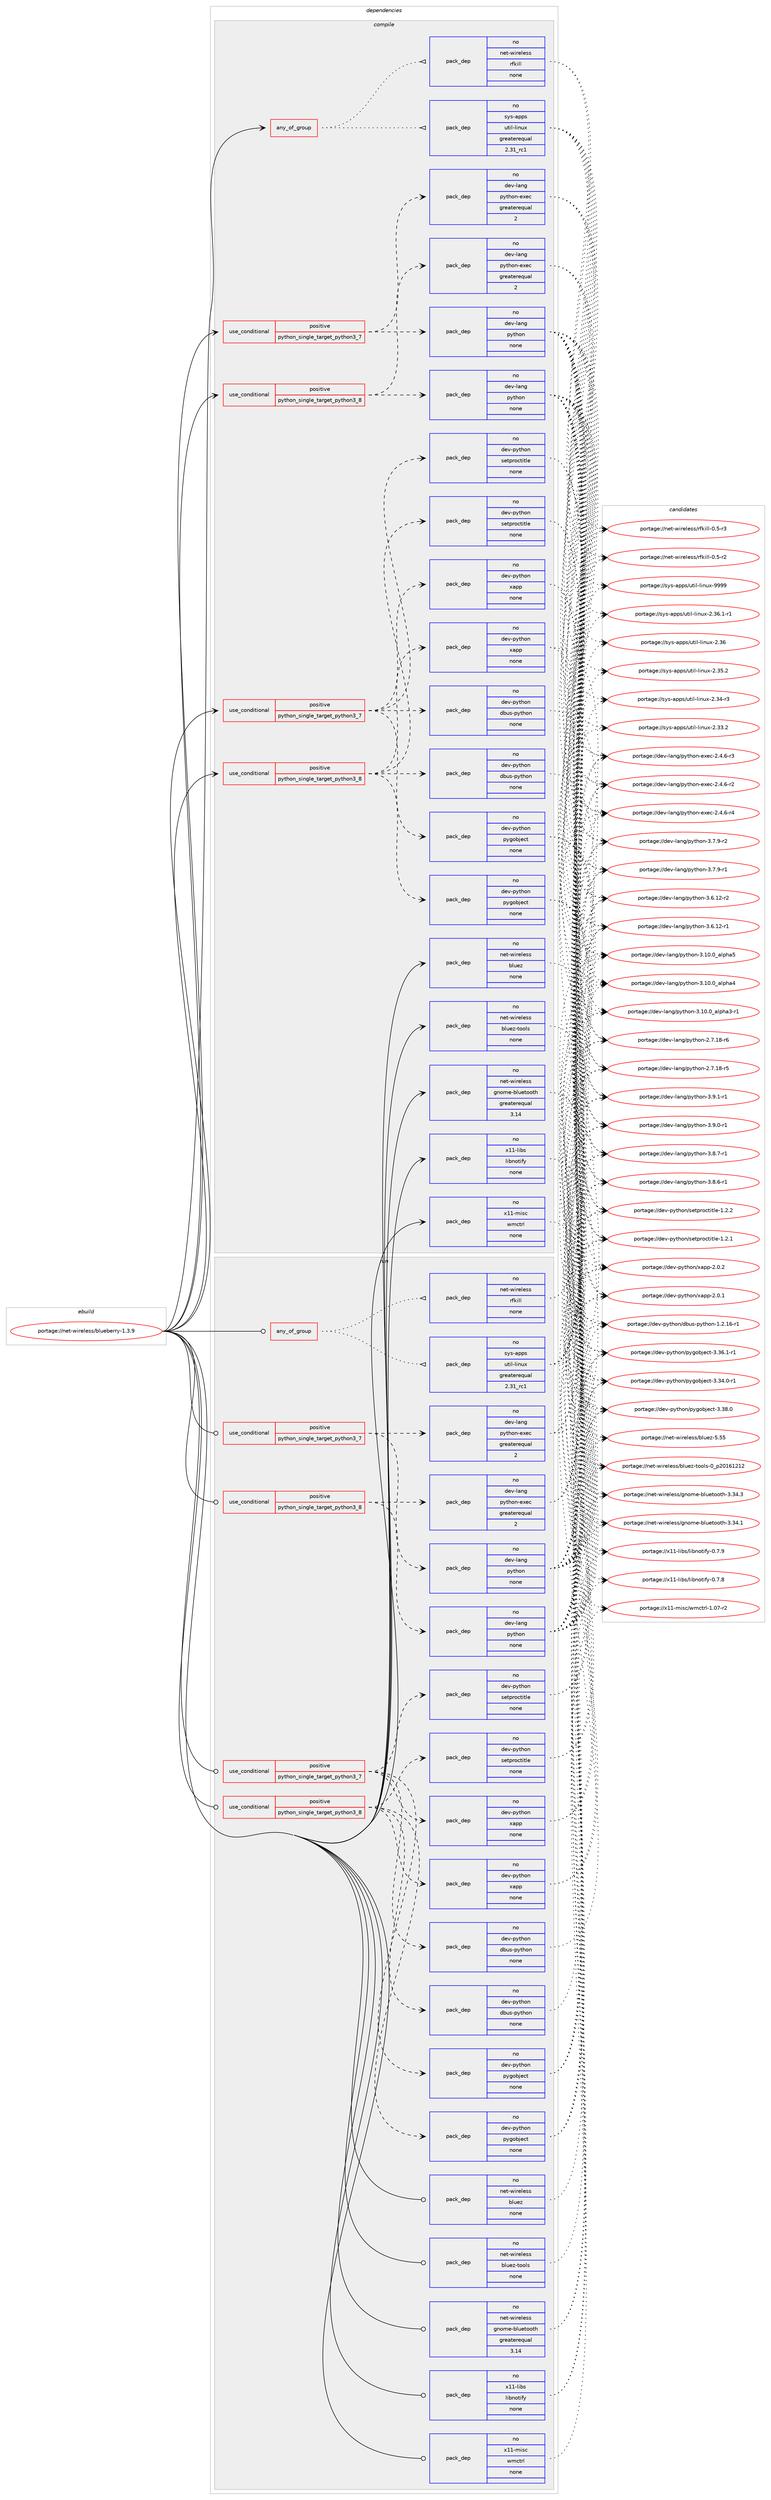 digraph prolog {

# *************
# Graph options
# *************

newrank=true;
concentrate=true;
compound=true;
graph [rankdir=LR,fontname=Helvetica,fontsize=10,ranksep=1.5];#, ranksep=2.5, nodesep=0.2];
edge  [arrowhead=vee];
node  [fontname=Helvetica,fontsize=10];

# **********
# The ebuild
# **********

subgraph cluster_leftcol {
color=gray;
rank=same;
label=<<i>ebuild</i>>;
id [label="portage://net-wireless/blueberry-1.3.9", color=red, width=4, href="../net-wireless/blueberry-1.3.9.svg"];
}

# ****************
# The dependencies
# ****************

subgraph cluster_midcol {
color=gray;
label=<<i>dependencies</i>>;
subgraph cluster_compile {
fillcolor="#eeeeee";
style=filled;
label=<<i>compile</i>>;
subgraph any107 {
dependency16026 [label=<<TABLE BORDER="0" CELLBORDER="1" CELLSPACING="0" CELLPADDING="4"><TR><TD CELLPADDING="10">any_of_group</TD></TR></TABLE>>, shape=none, color=red];subgraph pack10913 {
dependency16027 [label=<<TABLE BORDER="0" CELLBORDER="1" CELLSPACING="0" CELLPADDING="4" WIDTH="220"><TR><TD ROWSPAN="6" CELLPADDING="30">pack_dep</TD></TR><TR><TD WIDTH="110">no</TD></TR><TR><TD>sys-apps</TD></TR><TR><TD>util-linux</TD></TR><TR><TD>greaterequal</TD></TR><TR><TD>2.31_rc1</TD></TR></TABLE>>, shape=none, color=blue];
}
dependency16026:e -> dependency16027:w [weight=20,style="dotted",arrowhead="oinv"];
subgraph pack10914 {
dependency16028 [label=<<TABLE BORDER="0" CELLBORDER="1" CELLSPACING="0" CELLPADDING="4" WIDTH="220"><TR><TD ROWSPAN="6" CELLPADDING="30">pack_dep</TD></TR><TR><TD WIDTH="110">no</TD></TR><TR><TD>net-wireless</TD></TR><TR><TD>rfkill</TD></TR><TR><TD>none</TD></TR><TR><TD></TD></TR></TABLE>>, shape=none, color=blue];
}
dependency16026:e -> dependency16028:w [weight=20,style="dotted",arrowhead="oinv"];
}
id:e -> dependency16026:w [weight=20,style="solid",arrowhead="vee"];
subgraph cond4995 {
dependency16029 [label=<<TABLE BORDER="0" CELLBORDER="1" CELLSPACING="0" CELLPADDING="4"><TR><TD ROWSPAN="3" CELLPADDING="10">use_conditional</TD></TR><TR><TD>positive</TD></TR><TR><TD>python_single_target_python3_7</TD></TR></TABLE>>, shape=none, color=red];
subgraph pack10915 {
dependency16030 [label=<<TABLE BORDER="0" CELLBORDER="1" CELLSPACING="0" CELLPADDING="4" WIDTH="220"><TR><TD ROWSPAN="6" CELLPADDING="30">pack_dep</TD></TR><TR><TD WIDTH="110">no</TD></TR><TR><TD>dev-lang</TD></TR><TR><TD>python</TD></TR><TR><TD>none</TD></TR><TR><TD></TD></TR></TABLE>>, shape=none, color=blue];
}
dependency16029:e -> dependency16030:w [weight=20,style="dashed",arrowhead="vee"];
subgraph pack10916 {
dependency16031 [label=<<TABLE BORDER="0" CELLBORDER="1" CELLSPACING="0" CELLPADDING="4" WIDTH="220"><TR><TD ROWSPAN="6" CELLPADDING="30">pack_dep</TD></TR><TR><TD WIDTH="110">no</TD></TR><TR><TD>dev-lang</TD></TR><TR><TD>python-exec</TD></TR><TR><TD>greaterequal</TD></TR><TR><TD>2</TD></TR></TABLE>>, shape=none, color=blue];
}
dependency16029:e -> dependency16031:w [weight=20,style="dashed",arrowhead="vee"];
}
id:e -> dependency16029:w [weight=20,style="solid",arrowhead="vee"];
subgraph cond4996 {
dependency16032 [label=<<TABLE BORDER="0" CELLBORDER="1" CELLSPACING="0" CELLPADDING="4"><TR><TD ROWSPAN="3" CELLPADDING="10">use_conditional</TD></TR><TR><TD>positive</TD></TR><TR><TD>python_single_target_python3_7</TD></TR></TABLE>>, shape=none, color=red];
subgraph pack10917 {
dependency16033 [label=<<TABLE BORDER="0" CELLBORDER="1" CELLSPACING="0" CELLPADDING="4" WIDTH="220"><TR><TD ROWSPAN="6" CELLPADDING="30">pack_dep</TD></TR><TR><TD WIDTH="110">no</TD></TR><TR><TD>dev-python</TD></TR><TR><TD>dbus-python</TD></TR><TR><TD>none</TD></TR><TR><TD></TD></TR></TABLE>>, shape=none, color=blue];
}
dependency16032:e -> dependency16033:w [weight=20,style="dashed",arrowhead="vee"];
subgraph pack10918 {
dependency16034 [label=<<TABLE BORDER="0" CELLBORDER="1" CELLSPACING="0" CELLPADDING="4" WIDTH="220"><TR><TD ROWSPAN="6" CELLPADDING="30">pack_dep</TD></TR><TR><TD WIDTH="110">no</TD></TR><TR><TD>dev-python</TD></TR><TR><TD>pygobject</TD></TR><TR><TD>none</TD></TR><TR><TD></TD></TR></TABLE>>, shape=none, color=blue];
}
dependency16032:e -> dependency16034:w [weight=20,style="dashed",arrowhead="vee"];
subgraph pack10919 {
dependency16035 [label=<<TABLE BORDER="0" CELLBORDER="1" CELLSPACING="0" CELLPADDING="4" WIDTH="220"><TR><TD ROWSPAN="6" CELLPADDING="30">pack_dep</TD></TR><TR><TD WIDTH="110">no</TD></TR><TR><TD>dev-python</TD></TR><TR><TD>setproctitle</TD></TR><TR><TD>none</TD></TR><TR><TD></TD></TR></TABLE>>, shape=none, color=blue];
}
dependency16032:e -> dependency16035:w [weight=20,style="dashed",arrowhead="vee"];
subgraph pack10920 {
dependency16036 [label=<<TABLE BORDER="0" CELLBORDER="1" CELLSPACING="0" CELLPADDING="4" WIDTH="220"><TR><TD ROWSPAN="6" CELLPADDING="30">pack_dep</TD></TR><TR><TD WIDTH="110">no</TD></TR><TR><TD>dev-python</TD></TR><TR><TD>xapp</TD></TR><TR><TD>none</TD></TR><TR><TD></TD></TR></TABLE>>, shape=none, color=blue];
}
dependency16032:e -> dependency16036:w [weight=20,style="dashed",arrowhead="vee"];
}
id:e -> dependency16032:w [weight=20,style="solid",arrowhead="vee"];
subgraph cond4997 {
dependency16037 [label=<<TABLE BORDER="0" CELLBORDER="1" CELLSPACING="0" CELLPADDING="4"><TR><TD ROWSPAN="3" CELLPADDING="10">use_conditional</TD></TR><TR><TD>positive</TD></TR><TR><TD>python_single_target_python3_8</TD></TR></TABLE>>, shape=none, color=red];
subgraph pack10921 {
dependency16038 [label=<<TABLE BORDER="0" CELLBORDER="1" CELLSPACING="0" CELLPADDING="4" WIDTH="220"><TR><TD ROWSPAN="6" CELLPADDING="30">pack_dep</TD></TR><TR><TD WIDTH="110">no</TD></TR><TR><TD>dev-lang</TD></TR><TR><TD>python</TD></TR><TR><TD>none</TD></TR><TR><TD></TD></TR></TABLE>>, shape=none, color=blue];
}
dependency16037:e -> dependency16038:w [weight=20,style="dashed",arrowhead="vee"];
subgraph pack10922 {
dependency16039 [label=<<TABLE BORDER="0" CELLBORDER="1" CELLSPACING="0" CELLPADDING="4" WIDTH="220"><TR><TD ROWSPAN="6" CELLPADDING="30">pack_dep</TD></TR><TR><TD WIDTH="110">no</TD></TR><TR><TD>dev-lang</TD></TR><TR><TD>python-exec</TD></TR><TR><TD>greaterequal</TD></TR><TR><TD>2</TD></TR></TABLE>>, shape=none, color=blue];
}
dependency16037:e -> dependency16039:w [weight=20,style="dashed",arrowhead="vee"];
}
id:e -> dependency16037:w [weight=20,style="solid",arrowhead="vee"];
subgraph cond4998 {
dependency16040 [label=<<TABLE BORDER="0" CELLBORDER="1" CELLSPACING="0" CELLPADDING="4"><TR><TD ROWSPAN="3" CELLPADDING="10">use_conditional</TD></TR><TR><TD>positive</TD></TR><TR><TD>python_single_target_python3_8</TD></TR></TABLE>>, shape=none, color=red];
subgraph pack10923 {
dependency16041 [label=<<TABLE BORDER="0" CELLBORDER="1" CELLSPACING="0" CELLPADDING="4" WIDTH="220"><TR><TD ROWSPAN="6" CELLPADDING="30">pack_dep</TD></TR><TR><TD WIDTH="110">no</TD></TR><TR><TD>dev-python</TD></TR><TR><TD>dbus-python</TD></TR><TR><TD>none</TD></TR><TR><TD></TD></TR></TABLE>>, shape=none, color=blue];
}
dependency16040:e -> dependency16041:w [weight=20,style="dashed",arrowhead="vee"];
subgraph pack10924 {
dependency16042 [label=<<TABLE BORDER="0" CELLBORDER="1" CELLSPACING="0" CELLPADDING="4" WIDTH="220"><TR><TD ROWSPAN="6" CELLPADDING="30">pack_dep</TD></TR><TR><TD WIDTH="110">no</TD></TR><TR><TD>dev-python</TD></TR><TR><TD>pygobject</TD></TR><TR><TD>none</TD></TR><TR><TD></TD></TR></TABLE>>, shape=none, color=blue];
}
dependency16040:e -> dependency16042:w [weight=20,style="dashed",arrowhead="vee"];
subgraph pack10925 {
dependency16043 [label=<<TABLE BORDER="0" CELLBORDER="1" CELLSPACING="0" CELLPADDING="4" WIDTH="220"><TR><TD ROWSPAN="6" CELLPADDING="30">pack_dep</TD></TR><TR><TD WIDTH="110">no</TD></TR><TR><TD>dev-python</TD></TR><TR><TD>setproctitle</TD></TR><TR><TD>none</TD></TR><TR><TD></TD></TR></TABLE>>, shape=none, color=blue];
}
dependency16040:e -> dependency16043:w [weight=20,style="dashed",arrowhead="vee"];
subgraph pack10926 {
dependency16044 [label=<<TABLE BORDER="0" CELLBORDER="1" CELLSPACING="0" CELLPADDING="4" WIDTH="220"><TR><TD ROWSPAN="6" CELLPADDING="30">pack_dep</TD></TR><TR><TD WIDTH="110">no</TD></TR><TR><TD>dev-python</TD></TR><TR><TD>xapp</TD></TR><TR><TD>none</TD></TR><TR><TD></TD></TR></TABLE>>, shape=none, color=blue];
}
dependency16040:e -> dependency16044:w [weight=20,style="dashed",arrowhead="vee"];
}
id:e -> dependency16040:w [weight=20,style="solid",arrowhead="vee"];
subgraph pack10927 {
dependency16045 [label=<<TABLE BORDER="0" CELLBORDER="1" CELLSPACING="0" CELLPADDING="4" WIDTH="220"><TR><TD ROWSPAN="6" CELLPADDING="30">pack_dep</TD></TR><TR><TD WIDTH="110">no</TD></TR><TR><TD>net-wireless</TD></TR><TR><TD>bluez</TD></TR><TR><TD>none</TD></TR><TR><TD></TD></TR></TABLE>>, shape=none, color=blue];
}
id:e -> dependency16045:w [weight=20,style="solid",arrowhead="vee"];
subgraph pack10928 {
dependency16046 [label=<<TABLE BORDER="0" CELLBORDER="1" CELLSPACING="0" CELLPADDING="4" WIDTH="220"><TR><TD ROWSPAN="6" CELLPADDING="30">pack_dep</TD></TR><TR><TD WIDTH="110">no</TD></TR><TR><TD>net-wireless</TD></TR><TR><TD>bluez-tools</TD></TR><TR><TD>none</TD></TR><TR><TD></TD></TR></TABLE>>, shape=none, color=blue];
}
id:e -> dependency16046:w [weight=20,style="solid",arrowhead="vee"];
subgraph pack10929 {
dependency16047 [label=<<TABLE BORDER="0" CELLBORDER="1" CELLSPACING="0" CELLPADDING="4" WIDTH="220"><TR><TD ROWSPAN="6" CELLPADDING="30">pack_dep</TD></TR><TR><TD WIDTH="110">no</TD></TR><TR><TD>net-wireless</TD></TR><TR><TD>gnome-bluetooth</TD></TR><TR><TD>greaterequal</TD></TR><TR><TD>3.14</TD></TR></TABLE>>, shape=none, color=blue];
}
id:e -> dependency16047:w [weight=20,style="solid",arrowhead="vee"];
subgraph pack10930 {
dependency16048 [label=<<TABLE BORDER="0" CELLBORDER="1" CELLSPACING="0" CELLPADDING="4" WIDTH="220"><TR><TD ROWSPAN="6" CELLPADDING="30">pack_dep</TD></TR><TR><TD WIDTH="110">no</TD></TR><TR><TD>x11-libs</TD></TR><TR><TD>libnotify</TD></TR><TR><TD>none</TD></TR><TR><TD></TD></TR></TABLE>>, shape=none, color=blue];
}
id:e -> dependency16048:w [weight=20,style="solid",arrowhead="vee"];
subgraph pack10931 {
dependency16049 [label=<<TABLE BORDER="0" CELLBORDER="1" CELLSPACING="0" CELLPADDING="4" WIDTH="220"><TR><TD ROWSPAN="6" CELLPADDING="30">pack_dep</TD></TR><TR><TD WIDTH="110">no</TD></TR><TR><TD>x11-misc</TD></TR><TR><TD>wmctrl</TD></TR><TR><TD>none</TD></TR><TR><TD></TD></TR></TABLE>>, shape=none, color=blue];
}
id:e -> dependency16049:w [weight=20,style="solid",arrowhead="vee"];
}
subgraph cluster_compileandrun {
fillcolor="#eeeeee";
style=filled;
label=<<i>compile and run</i>>;
}
subgraph cluster_run {
fillcolor="#eeeeee";
style=filled;
label=<<i>run</i>>;
subgraph any108 {
dependency16050 [label=<<TABLE BORDER="0" CELLBORDER="1" CELLSPACING="0" CELLPADDING="4"><TR><TD CELLPADDING="10">any_of_group</TD></TR></TABLE>>, shape=none, color=red];subgraph pack10932 {
dependency16051 [label=<<TABLE BORDER="0" CELLBORDER="1" CELLSPACING="0" CELLPADDING="4" WIDTH="220"><TR><TD ROWSPAN="6" CELLPADDING="30">pack_dep</TD></TR><TR><TD WIDTH="110">no</TD></TR><TR><TD>sys-apps</TD></TR><TR><TD>util-linux</TD></TR><TR><TD>greaterequal</TD></TR><TR><TD>2.31_rc1</TD></TR></TABLE>>, shape=none, color=blue];
}
dependency16050:e -> dependency16051:w [weight=20,style="dotted",arrowhead="oinv"];
subgraph pack10933 {
dependency16052 [label=<<TABLE BORDER="0" CELLBORDER="1" CELLSPACING="0" CELLPADDING="4" WIDTH="220"><TR><TD ROWSPAN="6" CELLPADDING="30">pack_dep</TD></TR><TR><TD WIDTH="110">no</TD></TR><TR><TD>net-wireless</TD></TR><TR><TD>rfkill</TD></TR><TR><TD>none</TD></TR><TR><TD></TD></TR></TABLE>>, shape=none, color=blue];
}
dependency16050:e -> dependency16052:w [weight=20,style="dotted",arrowhead="oinv"];
}
id:e -> dependency16050:w [weight=20,style="solid",arrowhead="odot"];
subgraph cond4999 {
dependency16053 [label=<<TABLE BORDER="0" CELLBORDER="1" CELLSPACING="0" CELLPADDING="4"><TR><TD ROWSPAN="3" CELLPADDING="10">use_conditional</TD></TR><TR><TD>positive</TD></TR><TR><TD>python_single_target_python3_7</TD></TR></TABLE>>, shape=none, color=red];
subgraph pack10934 {
dependency16054 [label=<<TABLE BORDER="0" CELLBORDER="1" CELLSPACING="0" CELLPADDING="4" WIDTH="220"><TR><TD ROWSPAN="6" CELLPADDING="30">pack_dep</TD></TR><TR><TD WIDTH="110">no</TD></TR><TR><TD>dev-lang</TD></TR><TR><TD>python</TD></TR><TR><TD>none</TD></TR><TR><TD></TD></TR></TABLE>>, shape=none, color=blue];
}
dependency16053:e -> dependency16054:w [weight=20,style="dashed",arrowhead="vee"];
subgraph pack10935 {
dependency16055 [label=<<TABLE BORDER="0" CELLBORDER="1" CELLSPACING="0" CELLPADDING="4" WIDTH="220"><TR><TD ROWSPAN="6" CELLPADDING="30">pack_dep</TD></TR><TR><TD WIDTH="110">no</TD></TR><TR><TD>dev-lang</TD></TR><TR><TD>python-exec</TD></TR><TR><TD>greaterequal</TD></TR><TR><TD>2</TD></TR></TABLE>>, shape=none, color=blue];
}
dependency16053:e -> dependency16055:w [weight=20,style="dashed",arrowhead="vee"];
}
id:e -> dependency16053:w [weight=20,style="solid",arrowhead="odot"];
subgraph cond5000 {
dependency16056 [label=<<TABLE BORDER="0" CELLBORDER="1" CELLSPACING="0" CELLPADDING="4"><TR><TD ROWSPAN="3" CELLPADDING="10">use_conditional</TD></TR><TR><TD>positive</TD></TR><TR><TD>python_single_target_python3_7</TD></TR></TABLE>>, shape=none, color=red];
subgraph pack10936 {
dependency16057 [label=<<TABLE BORDER="0" CELLBORDER="1" CELLSPACING="0" CELLPADDING="4" WIDTH="220"><TR><TD ROWSPAN="6" CELLPADDING="30">pack_dep</TD></TR><TR><TD WIDTH="110">no</TD></TR><TR><TD>dev-python</TD></TR><TR><TD>dbus-python</TD></TR><TR><TD>none</TD></TR><TR><TD></TD></TR></TABLE>>, shape=none, color=blue];
}
dependency16056:e -> dependency16057:w [weight=20,style="dashed",arrowhead="vee"];
subgraph pack10937 {
dependency16058 [label=<<TABLE BORDER="0" CELLBORDER="1" CELLSPACING="0" CELLPADDING="4" WIDTH="220"><TR><TD ROWSPAN="6" CELLPADDING="30">pack_dep</TD></TR><TR><TD WIDTH="110">no</TD></TR><TR><TD>dev-python</TD></TR><TR><TD>pygobject</TD></TR><TR><TD>none</TD></TR><TR><TD></TD></TR></TABLE>>, shape=none, color=blue];
}
dependency16056:e -> dependency16058:w [weight=20,style="dashed",arrowhead="vee"];
subgraph pack10938 {
dependency16059 [label=<<TABLE BORDER="0" CELLBORDER="1" CELLSPACING="0" CELLPADDING="4" WIDTH="220"><TR><TD ROWSPAN="6" CELLPADDING="30">pack_dep</TD></TR><TR><TD WIDTH="110">no</TD></TR><TR><TD>dev-python</TD></TR><TR><TD>setproctitle</TD></TR><TR><TD>none</TD></TR><TR><TD></TD></TR></TABLE>>, shape=none, color=blue];
}
dependency16056:e -> dependency16059:w [weight=20,style="dashed",arrowhead="vee"];
subgraph pack10939 {
dependency16060 [label=<<TABLE BORDER="0" CELLBORDER="1" CELLSPACING="0" CELLPADDING="4" WIDTH="220"><TR><TD ROWSPAN="6" CELLPADDING="30">pack_dep</TD></TR><TR><TD WIDTH="110">no</TD></TR><TR><TD>dev-python</TD></TR><TR><TD>xapp</TD></TR><TR><TD>none</TD></TR><TR><TD></TD></TR></TABLE>>, shape=none, color=blue];
}
dependency16056:e -> dependency16060:w [weight=20,style="dashed",arrowhead="vee"];
}
id:e -> dependency16056:w [weight=20,style="solid",arrowhead="odot"];
subgraph cond5001 {
dependency16061 [label=<<TABLE BORDER="0" CELLBORDER="1" CELLSPACING="0" CELLPADDING="4"><TR><TD ROWSPAN="3" CELLPADDING="10">use_conditional</TD></TR><TR><TD>positive</TD></TR><TR><TD>python_single_target_python3_8</TD></TR></TABLE>>, shape=none, color=red];
subgraph pack10940 {
dependency16062 [label=<<TABLE BORDER="0" CELLBORDER="1" CELLSPACING="0" CELLPADDING="4" WIDTH="220"><TR><TD ROWSPAN="6" CELLPADDING="30">pack_dep</TD></TR><TR><TD WIDTH="110">no</TD></TR><TR><TD>dev-lang</TD></TR><TR><TD>python</TD></TR><TR><TD>none</TD></TR><TR><TD></TD></TR></TABLE>>, shape=none, color=blue];
}
dependency16061:e -> dependency16062:w [weight=20,style="dashed",arrowhead="vee"];
subgraph pack10941 {
dependency16063 [label=<<TABLE BORDER="0" CELLBORDER="1" CELLSPACING="0" CELLPADDING="4" WIDTH="220"><TR><TD ROWSPAN="6" CELLPADDING="30">pack_dep</TD></TR><TR><TD WIDTH="110">no</TD></TR><TR><TD>dev-lang</TD></TR><TR><TD>python-exec</TD></TR><TR><TD>greaterequal</TD></TR><TR><TD>2</TD></TR></TABLE>>, shape=none, color=blue];
}
dependency16061:e -> dependency16063:w [weight=20,style="dashed",arrowhead="vee"];
}
id:e -> dependency16061:w [weight=20,style="solid",arrowhead="odot"];
subgraph cond5002 {
dependency16064 [label=<<TABLE BORDER="0" CELLBORDER="1" CELLSPACING="0" CELLPADDING="4"><TR><TD ROWSPAN="3" CELLPADDING="10">use_conditional</TD></TR><TR><TD>positive</TD></TR><TR><TD>python_single_target_python3_8</TD></TR></TABLE>>, shape=none, color=red];
subgraph pack10942 {
dependency16065 [label=<<TABLE BORDER="0" CELLBORDER="1" CELLSPACING="0" CELLPADDING="4" WIDTH="220"><TR><TD ROWSPAN="6" CELLPADDING="30">pack_dep</TD></TR><TR><TD WIDTH="110">no</TD></TR><TR><TD>dev-python</TD></TR><TR><TD>dbus-python</TD></TR><TR><TD>none</TD></TR><TR><TD></TD></TR></TABLE>>, shape=none, color=blue];
}
dependency16064:e -> dependency16065:w [weight=20,style="dashed",arrowhead="vee"];
subgraph pack10943 {
dependency16066 [label=<<TABLE BORDER="0" CELLBORDER="1" CELLSPACING="0" CELLPADDING="4" WIDTH="220"><TR><TD ROWSPAN="6" CELLPADDING="30">pack_dep</TD></TR><TR><TD WIDTH="110">no</TD></TR><TR><TD>dev-python</TD></TR><TR><TD>pygobject</TD></TR><TR><TD>none</TD></TR><TR><TD></TD></TR></TABLE>>, shape=none, color=blue];
}
dependency16064:e -> dependency16066:w [weight=20,style="dashed",arrowhead="vee"];
subgraph pack10944 {
dependency16067 [label=<<TABLE BORDER="0" CELLBORDER="1" CELLSPACING="0" CELLPADDING="4" WIDTH="220"><TR><TD ROWSPAN="6" CELLPADDING="30">pack_dep</TD></TR><TR><TD WIDTH="110">no</TD></TR><TR><TD>dev-python</TD></TR><TR><TD>setproctitle</TD></TR><TR><TD>none</TD></TR><TR><TD></TD></TR></TABLE>>, shape=none, color=blue];
}
dependency16064:e -> dependency16067:w [weight=20,style="dashed",arrowhead="vee"];
subgraph pack10945 {
dependency16068 [label=<<TABLE BORDER="0" CELLBORDER="1" CELLSPACING="0" CELLPADDING="4" WIDTH="220"><TR><TD ROWSPAN="6" CELLPADDING="30">pack_dep</TD></TR><TR><TD WIDTH="110">no</TD></TR><TR><TD>dev-python</TD></TR><TR><TD>xapp</TD></TR><TR><TD>none</TD></TR><TR><TD></TD></TR></TABLE>>, shape=none, color=blue];
}
dependency16064:e -> dependency16068:w [weight=20,style="dashed",arrowhead="vee"];
}
id:e -> dependency16064:w [weight=20,style="solid",arrowhead="odot"];
subgraph pack10946 {
dependency16069 [label=<<TABLE BORDER="0" CELLBORDER="1" CELLSPACING="0" CELLPADDING="4" WIDTH="220"><TR><TD ROWSPAN="6" CELLPADDING="30">pack_dep</TD></TR><TR><TD WIDTH="110">no</TD></TR><TR><TD>net-wireless</TD></TR><TR><TD>bluez</TD></TR><TR><TD>none</TD></TR><TR><TD></TD></TR></TABLE>>, shape=none, color=blue];
}
id:e -> dependency16069:w [weight=20,style="solid",arrowhead="odot"];
subgraph pack10947 {
dependency16070 [label=<<TABLE BORDER="0" CELLBORDER="1" CELLSPACING="0" CELLPADDING="4" WIDTH="220"><TR><TD ROWSPAN="6" CELLPADDING="30">pack_dep</TD></TR><TR><TD WIDTH="110">no</TD></TR><TR><TD>net-wireless</TD></TR><TR><TD>bluez-tools</TD></TR><TR><TD>none</TD></TR><TR><TD></TD></TR></TABLE>>, shape=none, color=blue];
}
id:e -> dependency16070:w [weight=20,style="solid",arrowhead="odot"];
subgraph pack10948 {
dependency16071 [label=<<TABLE BORDER="0" CELLBORDER="1" CELLSPACING="0" CELLPADDING="4" WIDTH="220"><TR><TD ROWSPAN="6" CELLPADDING="30">pack_dep</TD></TR><TR><TD WIDTH="110">no</TD></TR><TR><TD>net-wireless</TD></TR><TR><TD>gnome-bluetooth</TD></TR><TR><TD>greaterequal</TD></TR><TR><TD>3.14</TD></TR></TABLE>>, shape=none, color=blue];
}
id:e -> dependency16071:w [weight=20,style="solid",arrowhead="odot"];
subgraph pack10949 {
dependency16072 [label=<<TABLE BORDER="0" CELLBORDER="1" CELLSPACING="0" CELLPADDING="4" WIDTH="220"><TR><TD ROWSPAN="6" CELLPADDING="30">pack_dep</TD></TR><TR><TD WIDTH="110">no</TD></TR><TR><TD>x11-libs</TD></TR><TR><TD>libnotify</TD></TR><TR><TD>none</TD></TR><TR><TD></TD></TR></TABLE>>, shape=none, color=blue];
}
id:e -> dependency16072:w [weight=20,style="solid",arrowhead="odot"];
subgraph pack10950 {
dependency16073 [label=<<TABLE BORDER="0" CELLBORDER="1" CELLSPACING="0" CELLPADDING="4" WIDTH="220"><TR><TD ROWSPAN="6" CELLPADDING="30">pack_dep</TD></TR><TR><TD WIDTH="110">no</TD></TR><TR><TD>x11-misc</TD></TR><TR><TD>wmctrl</TD></TR><TR><TD>none</TD></TR><TR><TD></TD></TR></TABLE>>, shape=none, color=blue];
}
id:e -> dependency16073:w [weight=20,style="solid",arrowhead="odot"];
}
}

# **************
# The candidates
# **************

subgraph cluster_choices {
rank=same;
color=gray;
label=<<i>candidates</i>>;

subgraph choice10913 {
color=black;
nodesep=1;
choice115121115459711211211547117116105108451081051101171204557575757 [label="portage://sys-apps/util-linux-9999", color=red, width=4,href="../sys-apps/util-linux-9999.svg"];
choice11512111545971121121154711711610510845108105110117120455046515446494511449 [label="portage://sys-apps/util-linux-2.36.1-r1", color=red, width=4,href="../sys-apps/util-linux-2.36.1-r1.svg"];
choice115121115459711211211547117116105108451081051101171204550465154 [label="portage://sys-apps/util-linux-2.36", color=red, width=4,href="../sys-apps/util-linux-2.36.svg"];
choice1151211154597112112115471171161051084510810511011712045504651534650 [label="portage://sys-apps/util-linux-2.35.2", color=red, width=4,href="../sys-apps/util-linux-2.35.2.svg"];
choice1151211154597112112115471171161051084510810511011712045504651524511451 [label="portage://sys-apps/util-linux-2.34-r3", color=red, width=4,href="../sys-apps/util-linux-2.34-r3.svg"];
choice1151211154597112112115471171161051084510810511011712045504651514650 [label="portage://sys-apps/util-linux-2.33.2", color=red, width=4,href="../sys-apps/util-linux-2.33.2.svg"];
dependency16027:e -> choice115121115459711211211547117116105108451081051101171204557575757:w [style=dotted,weight="100"];
dependency16027:e -> choice11512111545971121121154711711610510845108105110117120455046515446494511449:w [style=dotted,weight="100"];
dependency16027:e -> choice115121115459711211211547117116105108451081051101171204550465154:w [style=dotted,weight="100"];
dependency16027:e -> choice1151211154597112112115471171161051084510810511011712045504651534650:w [style=dotted,weight="100"];
dependency16027:e -> choice1151211154597112112115471171161051084510810511011712045504651524511451:w [style=dotted,weight="100"];
dependency16027:e -> choice1151211154597112112115471171161051084510810511011712045504651514650:w [style=dotted,weight="100"];
}
subgraph choice10914 {
color=black;
nodesep=1;
choice1101011164511910511410110810111511547114102107105108108454846534511451 [label="portage://net-wireless/rfkill-0.5-r3", color=red, width=4,href="../net-wireless/rfkill-0.5-r3.svg"];
choice1101011164511910511410110810111511547114102107105108108454846534511450 [label="portage://net-wireless/rfkill-0.5-r2", color=red, width=4,href="../net-wireless/rfkill-0.5-r2.svg"];
dependency16028:e -> choice1101011164511910511410110810111511547114102107105108108454846534511451:w [style=dotted,weight="100"];
dependency16028:e -> choice1101011164511910511410110810111511547114102107105108108454846534511450:w [style=dotted,weight="100"];
}
subgraph choice10915 {
color=black;
nodesep=1;
choice1001011184510897110103471121211161041111104551465746494511449 [label="portage://dev-lang/python-3.9.1-r1", color=red, width=4,href="../dev-lang/python-3.9.1-r1.svg"];
choice1001011184510897110103471121211161041111104551465746484511449 [label="portage://dev-lang/python-3.9.0-r1", color=red, width=4,href="../dev-lang/python-3.9.0-r1.svg"];
choice1001011184510897110103471121211161041111104551465646554511449 [label="portage://dev-lang/python-3.8.7-r1", color=red, width=4,href="../dev-lang/python-3.8.7-r1.svg"];
choice1001011184510897110103471121211161041111104551465646544511449 [label="portage://dev-lang/python-3.8.6-r1", color=red, width=4,href="../dev-lang/python-3.8.6-r1.svg"];
choice1001011184510897110103471121211161041111104551465546574511450 [label="portage://dev-lang/python-3.7.9-r2", color=red, width=4,href="../dev-lang/python-3.7.9-r2.svg"];
choice1001011184510897110103471121211161041111104551465546574511449 [label="portage://dev-lang/python-3.7.9-r1", color=red, width=4,href="../dev-lang/python-3.7.9-r1.svg"];
choice100101118451089711010347112121116104111110455146544649504511450 [label="portage://dev-lang/python-3.6.12-r2", color=red, width=4,href="../dev-lang/python-3.6.12-r2.svg"];
choice100101118451089711010347112121116104111110455146544649504511449 [label="portage://dev-lang/python-3.6.12-r1", color=red, width=4,href="../dev-lang/python-3.6.12-r1.svg"];
choice1001011184510897110103471121211161041111104551464948464895971081121049753 [label="portage://dev-lang/python-3.10.0_alpha5", color=red, width=4,href="../dev-lang/python-3.10.0_alpha5.svg"];
choice1001011184510897110103471121211161041111104551464948464895971081121049752 [label="portage://dev-lang/python-3.10.0_alpha4", color=red, width=4,href="../dev-lang/python-3.10.0_alpha4.svg"];
choice10010111845108971101034711212111610411111045514649484648959710811210497514511449 [label="portage://dev-lang/python-3.10.0_alpha3-r1", color=red, width=4,href="../dev-lang/python-3.10.0_alpha3-r1.svg"];
choice100101118451089711010347112121116104111110455046554649564511454 [label="portage://dev-lang/python-2.7.18-r6", color=red, width=4,href="../dev-lang/python-2.7.18-r6.svg"];
choice100101118451089711010347112121116104111110455046554649564511453 [label="portage://dev-lang/python-2.7.18-r5", color=red, width=4,href="../dev-lang/python-2.7.18-r5.svg"];
dependency16030:e -> choice1001011184510897110103471121211161041111104551465746494511449:w [style=dotted,weight="100"];
dependency16030:e -> choice1001011184510897110103471121211161041111104551465746484511449:w [style=dotted,weight="100"];
dependency16030:e -> choice1001011184510897110103471121211161041111104551465646554511449:w [style=dotted,weight="100"];
dependency16030:e -> choice1001011184510897110103471121211161041111104551465646544511449:w [style=dotted,weight="100"];
dependency16030:e -> choice1001011184510897110103471121211161041111104551465546574511450:w [style=dotted,weight="100"];
dependency16030:e -> choice1001011184510897110103471121211161041111104551465546574511449:w [style=dotted,weight="100"];
dependency16030:e -> choice100101118451089711010347112121116104111110455146544649504511450:w [style=dotted,weight="100"];
dependency16030:e -> choice100101118451089711010347112121116104111110455146544649504511449:w [style=dotted,weight="100"];
dependency16030:e -> choice1001011184510897110103471121211161041111104551464948464895971081121049753:w [style=dotted,weight="100"];
dependency16030:e -> choice1001011184510897110103471121211161041111104551464948464895971081121049752:w [style=dotted,weight="100"];
dependency16030:e -> choice10010111845108971101034711212111610411111045514649484648959710811210497514511449:w [style=dotted,weight="100"];
dependency16030:e -> choice100101118451089711010347112121116104111110455046554649564511454:w [style=dotted,weight="100"];
dependency16030:e -> choice100101118451089711010347112121116104111110455046554649564511453:w [style=dotted,weight="100"];
}
subgraph choice10916 {
color=black;
nodesep=1;
choice10010111845108971101034711212111610411111045101120101994550465246544511452 [label="portage://dev-lang/python-exec-2.4.6-r4", color=red, width=4,href="../dev-lang/python-exec-2.4.6-r4.svg"];
choice10010111845108971101034711212111610411111045101120101994550465246544511451 [label="portage://dev-lang/python-exec-2.4.6-r3", color=red, width=4,href="../dev-lang/python-exec-2.4.6-r3.svg"];
choice10010111845108971101034711212111610411111045101120101994550465246544511450 [label="portage://dev-lang/python-exec-2.4.6-r2", color=red, width=4,href="../dev-lang/python-exec-2.4.6-r2.svg"];
dependency16031:e -> choice10010111845108971101034711212111610411111045101120101994550465246544511452:w [style=dotted,weight="100"];
dependency16031:e -> choice10010111845108971101034711212111610411111045101120101994550465246544511451:w [style=dotted,weight="100"];
dependency16031:e -> choice10010111845108971101034711212111610411111045101120101994550465246544511450:w [style=dotted,weight="100"];
}
subgraph choice10917 {
color=black;
nodesep=1;
choice10010111845112121116104111110471009811711545112121116104111110454946504649544511449 [label="portage://dev-python/dbus-python-1.2.16-r1", color=red, width=4,href="../dev-python/dbus-python-1.2.16-r1.svg"];
dependency16033:e -> choice10010111845112121116104111110471009811711545112121116104111110454946504649544511449:w [style=dotted,weight="100"];
}
subgraph choice10918 {
color=black;
nodesep=1;
choice1001011184511212111610411111047112121103111981061019911645514651564648 [label="portage://dev-python/pygobject-3.38.0", color=red, width=4,href="../dev-python/pygobject-3.38.0.svg"];
choice10010111845112121116104111110471121211031119810610199116455146515446494511449 [label="portage://dev-python/pygobject-3.36.1-r1", color=red, width=4,href="../dev-python/pygobject-3.36.1-r1.svg"];
choice10010111845112121116104111110471121211031119810610199116455146515246484511449 [label="portage://dev-python/pygobject-3.34.0-r1", color=red, width=4,href="../dev-python/pygobject-3.34.0-r1.svg"];
dependency16034:e -> choice1001011184511212111610411111047112121103111981061019911645514651564648:w [style=dotted,weight="100"];
dependency16034:e -> choice10010111845112121116104111110471121211031119810610199116455146515446494511449:w [style=dotted,weight="100"];
dependency16034:e -> choice10010111845112121116104111110471121211031119810610199116455146515246484511449:w [style=dotted,weight="100"];
}
subgraph choice10919 {
color=black;
nodesep=1;
choice100101118451121211161041111104711510111611211411199116105116108101454946504650 [label="portage://dev-python/setproctitle-1.2.2", color=red, width=4,href="../dev-python/setproctitle-1.2.2.svg"];
choice100101118451121211161041111104711510111611211411199116105116108101454946504649 [label="portage://dev-python/setproctitle-1.2.1", color=red, width=4,href="../dev-python/setproctitle-1.2.1.svg"];
dependency16035:e -> choice100101118451121211161041111104711510111611211411199116105116108101454946504650:w [style=dotted,weight="100"];
dependency16035:e -> choice100101118451121211161041111104711510111611211411199116105116108101454946504649:w [style=dotted,weight="100"];
}
subgraph choice10920 {
color=black;
nodesep=1;
choice100101118451121211161041111104712097112112455046484650 [label="portage://dev-python/xapp-2.0.2", color=red, width=4,href="../dev-python/xapp-2.0.2.svg"];
choice100101118451121211161041111104712097112112455046484649 [label="portage://dev-python/xapp-2.0.1", color=red, width=4,href="../dev-python/xapp-2.0.1.svg"];
dependency16036:e -> choice100101118451121211161041111104712097112112455046484650:w [style=dotted,weight="100"];
dependency16036:e -> choice100101118451121211161041111104712097112112455046484649:w [style=dotted,weight="100"];
}
subgraph choice10921 {
color=black;
nodesep=1;
choice1001011184510897110103471121211161041111104551465746494511449 [label="portage://dev-lang/python-3.9.1-r1", color=red, width=4,href="../dev-lang/python-3.9.1-r1.svg"];
choice1001011184510897110103471121211161041111104551465746484511449 [label="portage://dev-lang/python-3.9.0-r1", color=red, width=4,href="../dev-lang/python-3.9.0-r1.svg"];
choice1001011184510897110103471121211161041111104551465646554511449 [label="portage://dev-lang/python-3.8.7-r1", color=red, width=4,href="../dev-lang/python-3.8.7-r1.svg"];
choice1001011184510897110103471121211161041111104551465646544511449 [label="portage://dev-lang/python-3.8.6-r1", color=red, width=4,href="../dev-lang/python-3.8.6-r1.svg"];
choice1001011184510897110103471121211161041111104551465546574511450 [label="portage://dev-lang/python-3.7.9-r2", color=red, width=4,href="../dev-lang/python-3.7.9-r2.svg"];
choice1001011184510897110103471121211161041111104551465546574511449 [label="portage://dev-lang/python-3.7.9-r1", color=red, width=4,href="../dev-lang/python-3.7.9-r1.svg"];
choice100101118451089711010347112121116104111110455146544649504511450 [label="portage://dev-lang/python-3.6.12-r2", color=red, width=4,href="../dev-lang/python-3.6.12-r2.svg"];
choice100101118451089711010347112121116104111110455146544649504511449 [label="portage://dev-lang/python-3.6.12-r1", color=red, width=4,href="../dev-lang/python-3.6.12-r1.svg"];
choice1001011184510897110103471121211161041111104551464948464895971081121049753 [label="portage://dev-lang/python-3.10.0_alpha5", color=red, width=4,href="../dev-lang/python-3.10.0_alpha5.svg"];
choice1001011184510897110103471121211161041111104551464948464895971081121049752 [label="portage://dev-lang/python-3.10.0_alpha4", color=red, width=4,href="../dev-lang/python-3.10.0_alpha4.svg"];
choice10010111845108971101034711212111610411111045514649484648959710811210497514511449 [label="portage://dev-lang/python-3.10.0_alpha3-r1", color=red, width=4,href="../dev-lang/python-3.10.0_alpha3-r1.svg"];
choice100101118451089711010347112121116104111110455046554649564511454 [label="portage://dev-lang/python-2.7.18-r6", color=red, width=4,href="../dev-lang/python-2.7.18-r6.svg"];
choice100101118451089711010347112121116104111110455046554649564511453 [label="portage://dev-lang/python-2.7.18-r5", color=red, width=4,href="../dev-lang/python-2.7.18-r5.svg"];
dependency16038:e -> choice1001011184510897110103471121211161041111104551465746494511449:w [style=dotted,weight="100"];
dependency16038:e -> choice1001011184510897110103471121211161041111104551465746484511449:w [style=dotted,weight="100"];
dependency16038:e -> choice1001011184510897110103471121211161041111104551465646554511449:w [style=dotted,weight="100"];
dependency16038:e -> choice1001011184510897110103471121211161041111104551465646544511449:w [style=dotted,weight="100"];
dependency16038:e -> choice1001011184510897110103471121211161041111104551465546574511450:w [style=dotted,weight="100"];
dependency16038:e -> choice1001011184510897110103471121211161041111104551465546574511449:w [style=dotted,weight="100"];
dependency16038:e -> choice100101118451089711010347112121116104111110455146544649504511450:w [style=dotted,weight="100"];
dependency16038:e -> choice100101118451089711010347112121116104111110455146544649504511449:w [style=dotted,weight="100"];
dependency16038:e -> choice1001011184510897110103471121211161041111104551464948464895971081121049753:w [style=dotted,weight="100"];
dependency16038:e -> choice1001011184510897110103471121211161041111104551464948464895971081121049752:w [style=dotted,weight="100"];
dependency16038:e -> choice10010111845108971101034711212111610411111045514649484648959710811210497514511449:w [style=dotted,weight="100"];
dependency16038:e -> choice100101118451089711010347112121116104111110455046554649564511454:w [style=dotted,weight="100"];
dependency16038:e -> choice100101118451089711010347112121116104111110455046554649564511453:w [style=dotted,weight="100"];
}
subgraph choice10922 {
color=black;
nodesep=1;
choice10010111845108971101034711212111610411111045101120101994550465246544511452 [label="portage://dev-lang/python-exec-2.4.6-r4", color=red, width=4,href="../dev-lang/python-exec-2.4.6-r4.svg"];
choice10010111845108971101034711212111610411111045101120101994550465246544511451 [label="portage://dev-lang/python-exec-2.4.6-r3", color=red, width=4,href="../dev-lang/python-exec-2.4.6-r3.svg"];
choice10010111845108971101034711212111610411111045101120101994550465246544511450 [label="portage://dev-lang/python-exec-2.4.6-r2", color=red, width=4,href="../dev-lang/python-exec-2.4.6-r2.svg"];
dependency16039:e -> choice10010111845108971101034711212111610411111045101120101994550465246544511452:w [style=dotted,weight="100"];
dependency16039:e -> choice10010111845108971101034711212111610411111045101120101994550465246544511451:w [style=dotted,weight="100"];
dependency16039:e -> choice10010111845108971101034711212111610411111045101120101994550465246544511450:w [style=dotted,weight="100"];
}
subgraph choice10923 {
color=black;
nodesep=1;
choice10010111845112121116104111110471009811711545112121116104111110454946504649544511449 [label="portage://dev-python/dbus-python-1.2.16-r1", color=red, width=4,href="../dev-python/dbus-python-1.2.16-r1.svg"];
dependency16041:e -> choice10010111845112121116104111110471009811711545112121116104111110454946504649544511449:w [style=dotted,weight="100"];
}
subgraph choice10924 {
color=black;
nodesep=1;
choice1001011184511212111610411111047112121103111981061019911645514651564648 [label="portage://dev-python/pygobject-3.38.0", color=red, width=4,href="../dev-python/pygobject-3.38.0.svg"];
choice10010111845112121116104111110471121211031119810610199116455146515446494511449 [label="portage://dev-python/pygobject-3.36.1-r1", color=red, width=4,href="../dev-python/pygobject-3.36.1-r1.svg"];
choice10010111845112121116104111110471121211031119810610199116455146515246484511449 [label="portage://dev-python/pygobject-3.34.0-r1", color=red, width=4,href="../dev-python/pygobject-3.34.0-r1.svg"];
dependency16042:e -> choice1001011184511212111610411111047112121103111981061019911645514651564648:w [style=dotted,weight="100"];
dependency16042:e -> choice10010111845112121116104111110471121211031119810610199116455146515446494511449:w [style=dotted,weight="100"];
dependency16042:e -> choice10010111845112121116104111110471121211031119810610199116455146515246484511449:w [style=dotted,weight="100"];
}
subgraph choice10925 {
color=black;
nodesep=1;
choice100101118451121211161041111104711510111611211411199116105116108101454946504650 [label="portage://dev-python/setproctitle-1.2.2", color=red, width=4,href="../dev-python/setproctitle-1.2.2.svg"];
choice100101118451121211161041111104711510111611211411199116105116108101454946504649 [label="portage://dev-python/setproctitle-1.2.1", color=red, width=4,href="../dev-python/setproctitle-1.2.1.svg"];
dependency16043:e -> choice100101118451121211161041111104711510111611211411199116105116108101454946504650:w [style=dotted,weight="100"];
dependency16043:e -> choice100101118451121211161041111104711510111611211411199116105116108101454946504649:w [style=dotted,weight="100"];
}
subgraph choice10926 {
color=black;
nodesep=1;
choice100101118451121211161041111104712097112112455046484650 [label="portage://dev-python/xapp-2.0.2", color=red, width=4,href="../dev-python/xapp-2.0.2.svg"];
choice100101118451121211161041111104712097112112455046484649 [label="portage://dev-python/xapp-2.0.1", color=red, width=4,href="../dev-python/xapp-2.0.1.svg"];
dependency16044:e -> choice100101118451121211161041111104712097112112455046484650:w [style=dotted,weight="100"];
dependency16044:e -> choice100101118451121211161041111104712097112112455046484649:w [style=dotted,weight="100"];
}
subgraph choice10927 {
color=black;
nodesep=1;
choice1101011164511910511410110810111511547981081171011224553465353 [label="portage://net-wireless/bluez-5.55", color=red, width=4,href="../net-wireless/bluez-5.55.svg"];
dependency16045:e -> choice1101011164511910511410110810111511547981081171011224553465353:w [style=dotted,weight="100"];
}
subgraph choice10928 {
color=black;
nodesep=1;
choice110101116451191051141011081011151154798108117101122451161111111081154548951125048495449504950 [label="portage://net-wireless/bluez-tools-0_p20161212", color=red, width=4,href="../net-wireless/bluez-tools-0_p20161212.svg"];
dependency16046:e -> choice110101116451191051141011081011151154798108117101122451161111111081154548951125048495449504950:w [style=dotted,weight="100"];
}
subgraph choice10929 {
color=black;
nodesep=1;
choice1101011164511910511410110810111511547103110111109101459810811710111611111111610445514651524651 [label="portage://net-wireless/gnome-bluetooth-3.34.3", color=red, width=4,href="../net-wireless/gnome-bluetooth-3.34.3.svg"];
choice1101011164511910511410110810111511547103110111109101459810811710111611111111610445514651524649 [label="portage://net-wireless/gnome-bluetooth-3.34.1", color=red, width=4,href="../net-wireless/gnome-bluetooth-3.34.1.svg"];
dependency16047:e -> choice1101011164511910511410110810111511547103110111109101459810811710111611111111610445514651524651:w [style=dotted,weight="100"];
dependency16047:e -> choice1101011164511910511410110810111511547103110111109101459810811710111611111111610445514651524649:w [style=dotted,weight="100"];
}
subgraph choice10930 {
color=black;
nodesep=1;
choice120494945108105981154710810598110111116105102121454846554657 [label="portage://x11-libs/libnotify-0.7.9", color=red, width=4,href="../x11-libs/libnotify-0.7.9.svg"];
choice120494945108105981154710810598110111116105102121454846554656 [label="portage://x11-libs/libnotify-0.7.8", color=red, width=4,href="../x11-libs/libnotify-0.7.8.svg"];
dependency16048:e -> choice120494945108105981154710810598110111116105102121454846554657:w [style=dotted,weight="100"];
dependency16048:e -> choice120494945108105981154710810598110111116105102121454846554656:w [style=dotted,weight="100"];
}
subgraph choice10931 {
color=black;
nodesep=1;
choice12049494510910511599471191099911611410845494648554511450 [label="portage://x11-misc/wmctrl-1.07-r2", color=red, width=4,href="../x11-misc/wmctrl-1.07-r2.svg"];
dependency16049:e -> choice12049494510910511599471191099911611410845494648554511450:w [style=dotted,weight="100"];
}
subgraph choice10932 {
color=black;
nodesep=1;
choice115121115459711211211547117116105108451081051101171204557575757 [label="portage://sys-apps/util-linux-9999", color=red, width=4,href="../sys-apps/util-linux-9999.svg"];
choice11512111545971121121154711711610510845108105110117120455046515446494511449 [label="portage://sys-apps/util-linux-2.36.1-r1", color=red, width=4,href="../sys-apps/util-linux-2.36.1-r1.svg"];
choice115121115459711211211547117116105108451081051101171204550465154 [label="portage://sys-apps/util-linux-2.36", color=red, width=4,href="../sys-apps/util-linux-2.36.svg"];
choice1151211154597112112115471171161051084510810511011712045504651534650 [label="portage://sys-apps/util-linux-2.35.2", color=red, width=4,href="../sys-apps/util-linux-2.35.2.svg"];
choice1151211154597112112115471171161051084510810511011712045504651524511451 [label="portage://sys-apps/util-linux-2.34-r3", color=red, width=4,href="../sys-apps/util-linux-2.34-r3.svg"];
choice1151211154597112112115471171161051084510810511011712045504651514650 [label="portage://sys-apps/util-linux-2.33.2", color=red, width=4,href="../sys-apps/util-linux-2.33.2.svg"];
dependency16051:e -> choice115121115459711211211547117116105108451081051101171204557575757:w [style=dotted,weight="100"];
dependency16051:e -> choice11512111545971121121154711711610510845108105110117120455046515446494511449:w [style=dotted,weight="100"];
dependency16051:e -> choice115121115459711211211547117116105108451081051101171204550465154:w [style=dotted,weight="100"];
dependency16051:e -> choice1151211154597112112115471171161051084510810511011712045504651534650:w [style=dotted,weight="100"];
dependency16051:e -> choice1151211154597112112115471171161051084510810511011712045504651524511451:w [style=dotted,weight="100"];
dependency16051:e -> choice1151211154597112112115471171161051084510810511011712045504651514650:w [style=dotted,weight="100"];
}
subgraph choice10933 {
color=black;
nodesep=1;
choice1101011164511910511410110810111511547114102107105108108454846534511451 [label="portage://net-wireless/rfkill-0.5-r3", color=red, width=4,href="../net-wireless/rfkill-0.5-r3.svg"];
choice1101011164511910511410110810111511547114102107105108108454846534511450 [label="portage://net-wireless/rfkill-0.5-r2", color=red, width=4,href="../net-wireless/rfkill-0.5-r2.svg"];
dependency16052:e -> choice1101011164511910511410110810111511547114102107105108108454846534511451:w [style=dotted,weight="100"];
dependency16052:e -> choice1101011164511910511410110810111511547114102107105108108454846534511450:w [style=dotted,weight="100"];
}
subgraph choice10934 {
color=black;
nodesep=1;
choice1001011184510897110103471121211161041111104551465746494511449 [label="portage://dev-lang/python-3.9.1-r1", color=red, width=4,href="../dev-lang/python-3.9.1-r1.svg"];
choice1001011184510897110103471121211161041111104551465746484511449 [label="portage://dev-lang/python-3.9.0-r1", color=red, width=4,href="../dev-lang/python-3.9.0-r1.svg"];
choice1001011184510897110103471121211161041111104551465646554511449 [label="portage://dev-lang/python-3.8.7-r1", color=red, width=4,href="../dev-lang/python-3.8.7-r1.svg"];
choice1001011184510897110103471121211161041111104551465646544511449 [label="portage://dev-lang/python-3.8.6-r1", color=red, width=4,href="../dev-lang/python-3.8.6-r1.svg"];
choice1001011184510897110103471121211161041111104551465546574511450 [label="portage://dev-lang/python-3.7.9-r2", color=red, width=4,href="../dev-lang/python-3.7.9-r2.svg"];
choice1001011184510897110103471121211161041111104551465546574511449 [label="portage://dev-lang/python-3.7.9-r1", color=red, width=4,href="../dev-lang/python-3.7.9-r1.svg"];
choice100101118451089711010347112121116104111110455146544649504511450 [label="portage://dev-lang/python-3.6.12-r2", color=red, width=4,href="../dev-lang/python-3.6.12-r2.svg"];
choice100101118451089711010347112121116104111110455146544649504511449 [label="portage://dev-lang/python-3.6.12-r1", color=red, width=4,href="../dev-lang/python-3.6.12-r1.svg"];
choice1001011184510897110103471121211161041111104551464948464895971081121049753 [label="portage://dev-lang/python-3.10.0_alpha5", color=red, width=4,href="../dev-lang/python-3.10.0_alpha5.svg"];
choice1001011184510897110103471121211161041111104551464948464895971081121049752 [label="portage://dev-lang/python-3.10.0_alpha4", color=red, width=4,href="../dev-lang/python-3.10.0_alpha4.svg"];
choice10010111845108971101034711212111610411111045514649484648959710811210497514511449 [label="portage://dev-lang/python-3.10.0_alpha3-r1", color=red, width=4,href="../dev-lang/python-3.10.0_alpha3-r1.svg"];
choice100101118451089711010347112121116104111110455046554649564511454 [label="portage://dev-lang/python-2.7.18-r6", color=red, width=4,href="../dev-lang/python-2.7.18-r6.svg"];
choice100101118451089711010347112121116104111110455046554649564511453 [label="portage://dev-lang/python-2.7.18-r5", color=red, width=4,href="../dev-lang/python-2.7.18-r5.svg"];
dependency16054:e -> choice1001011184510897110103471121211161041111104551465746494511449:w [style=dotted,weight="100"];
dependency16054:e -> choice1001011184510897110103471121211161041111104551465746484511449:w [style=dotted,weight="100"];
dependency16054:e -> choice1001011184510897110103471121211161041111104551465646554511449:w [style=dotted,weight="100"];
dependency16054:e -> choice1001011184510897110103471121211161041111104551465646544511449:w [style=dotted,weight="100"];
dependency16054:e -> choice1001011184510897110103471121211161041111104551465546574511450:w [style=dotted,weight="100"];
dependency16054:e -> choice1001011184510897110103471121211161041111104551465546574511449:w [style=dotted,weight="100"];
dependency16054:e -> choice100101118451089711010347112121116104111110455146544649504511450:w [style=dotted,weight="100"];
dependency16054:e -> choice100101118451089711010347112121116104111110455146544649504511449:w [style=dotted,weight="100"];
dependency16054:e -> choice1001011184510897110103471121211161041111104551464948464895971081121049753:w [style=dotted,weight="100"];
dependency16054:e -> choice1001011184510897110103471121211161041111104551464948464895971081121049752:w [style=dotted,weight="100"];
dependency16054:e -> choice10010111845108971101034711212111610411111045514649484648959710811210497514511449:w [style=dotted,weight="100"];
dependency16054:e -> choice100101118451089711010347112121116104111110455046554649564511454:w [style=dotted,weight="100"];
dependency16054:e -> choice100101118451089711010347112121116104111110455046554649564511453:w [style=dotted,weight="100"];
}
subgraph choice10935 {
color=black;
nodesep=1;
choice10010111845108971101034711212111610411111045101120101994550465246544511452 [label="portage://dev-lang/python-exec-2.4.6-r4", color=red, width=4,href="../dev-lang/python-exec-2.4.6-r4.svg"];
choice10010111845108971101034711212111610411111045101120101994550465246544511451 [label="portage://dev-lang/python-exec-2.4.6-r3", color=red, width=4,href="../dev-lang/python-exec-2.4.6-r3.svg"];
choice10010111845108971101034711212111610411111045101120101994550465246544511450 [label="portage://dev-lang/python-exec-2.4.6-r2", color=red, width=4,href="../dev-lang/python-exec-2.4.6-r2.svg"];
dependency16055:e -> choice10010111845108971101034711212111610411111045101120101994550465246544511452:w [style=dotted,weight="100"];
dependency16055:e -> choice10010111845108971101034711212111610411111045101120101994550465246544511451:w [style=dotted,weight="100"];
dependency16055:e -> choice10010111845108971101034711212111610411111045101120101994550465246544511450:w [style=dotted,weight="100"];
}
subgraph choice10936 {
color=black;
nodesep=1;
choice10010111845112121116104111110471009811711545112121116104111110454946504649544511449 [label="portage://dev-python/dbus-python-1.2.16-r1", color=red, width=4,href="../dev-python/dbus-python-1.2.16-r1.svg"];
dependency16057:e -> choice10010111845112121116104111110471009811711545112121116104111110454946504649544511449:w [style=dotted,weight="100"];
}
subgraph choice10937 {
color=black;
nodesep=1;
choice1001011184511212111610411111047112121103111981061019911645514651564648 [label="portage://dev-python/pygobject-3.38.0", color=red, width=4,href="../dev-python/pygobject-3.38.0.svg"];
choice10010111845112121116104111110471121211031119810610199116455146515446494511449 [label="portage://dev-python/pygobject-3.36.1-r1", color=red, width=4,href="../dev-python/pygobject-3.36.1-r1.svg"];
choice10010111845112121116104111110471121211031119810610199116455146515246484511449 [label="portage://dev-python/pygobject-3.34.0-r1", color=red, width=4,href="../dev-python/pygobject-3.34.0-r1.svg"];
dependency16058:e -> choice1001011184511212111610411111047112121103111981061019911645514651564648:w [style=dotted,weight="100"];
dependency16058:e -> choice10010111845112121116104111110471121211031119810610199116455146515446494511449:w [style=dotted,weight="100"];
dependency16058:e -> choice10010111845112121116104111110471121211031119810610199116455146515246484511449:w [style=dotted,weight="100"];
}
subgraph choice10938 {
color=black;
nodesep=1;
choice100101118451121211161041111104711510111611211411199116105116108101454946504650 [label="portage://dev-python/setproctitle-1.2.2", color=red, width=4,href="../dev-python/setproctitle-1.2.2.svg"];
choice100101118451121211161041111104711510111611211411199116105116108101454946504649 [label="portage://dev-python/setproctitle-1.2.1", color=red, width=4,href="../dev-python/setproctitle-1.2.1.svg"];
dependency16059:e -> choice100101118451121211161041111104711510111611211411199116105116108101454946504650:w [style=dotted,weight="100"];
dependency16059:e -> choice100101118451121211161041111104711510111611211411199116105116108101454946504649:w [style=dotted,weight="100"];
}
subgraph choice10939 {
color=black;
nodesep=1;
choice100101118451121211161041111104712097112112455046484650 [label="portage://dev-python/xapp-2.0.2", color=red, width=4,href="../dev-python/xapp-2.0.2.svg"];
choice100101118451121211161041111104712097112112455046484649 [label="portage://dev-python/xapp-2.0.1", color=red, width=4,href="../dev-python/xapp-2.0.1.svg"];
dependency16060:e -> choice100101118451121211161041111104712097112112455046484650:w [style=dotted,weight="100"];
dependency16060:e -> choice100101118451121211161041111104712097112112455046484649:w [style=dotted,weight="100"];
}
subgraph choice10940 {
color=black;
nodesep=1;
choice1001011184510897110103471121211161041111104551465746494511449 [label="portage://dev-lang/python-3.9.1-r1", color=red, width=4,href="../dev-lang/python-3.9.1-r1.svg"];
choice1001011184510897110103471121211161041111104551465746484511449 [label="portage://dev-lang/python-3.9.0-r1", color=red, width=4,href="../dev-lang/python-3.9.0-r1.svg"];
choice1001011184510897110103471121211161041111104551465646554511449 [label="portage://dev-lang/python-3.8.7-r1", color=red, width=4,href="../dev-lang/python-3.8.7-r1.svg"];
choice1001011184510897110103471121211161041111104551465646544511449 [label="portage://dev-lang/python-3.8.6-r1", color=red, width=4,href="../dev-lang/python-3.8.6-r1.svg"];
choice1001011184510897110103471121211161041111104551465546574511450 [label="portage://dev-lang/python-3.7.9-r2", color=red, width=4,href="../dev-lang/python-3.7.9-r2.svg"];
choice1001011184510897110103471121211161041111104551465546574511449 [label="portage://dev-lang/python-3.7.9-r1", color=red, width=4,href="../dev-lang/python-3.7.9-r1.svg"];
choice100101118451089711010347112121116104111110455146544649504511450 [label="portage://dev-lang/python-3.6.12-r2", color=red, width=4,href="../dev-lang/python-3.6.12-r2.svg"];
choice100101118451089711010347112121116104111110455146544649504511449 [label="portage://dev-lang/python-3.6.12-r1", color=red, width=4,href="../dev-lang/python-3.6.12-r1.svg"];
choice1001011184510897110103471121211161041111104551464948464895971081121049753 [label="portage://dev-lang/python-3.10.0_alpha5", color=red, width=4,href="../dev-lang/python-3.10.0_alpha5.svg"];
choice1001011184510897110103471121211161041111104551464948464895971081121049752 [label="portage://dev-lang/python-3.10.0_alpha4", color=red, width=4,href="../dev-lang/python-3.10.0_alpha4.svg"];
choice10010111845108971101034711212111610411111045514649484648959710811210497514511449 [label="portage://dev-lang/python-3.10.0_alpha3-r1", color=red, width=4,href="../dev-lang/python-3.10.0_alpha3-r1.svg"];
choice100101118451089711010347112121116104111110455046554649564511454 [label="portage://dev-lang/python-2.7.18-r6", color=red, width=4,href="../dev-lang/python-2.7.18-r6.svg"];
choice100101118451089711010347112121116104111110455046554649564511453 [label="portage://dev-lang/python-2.7.18-r5", color=red, width=4,href="../dev-lang/python-2.7.18-r5.svg"];
dependency16062:e -> choice1001011184510897110103471121211161041111104551465746494511449:w [style=dotted,weight="100"];
dependency16062:e -> choice1001011184510897110103471121211161041111104551465746484511449:w [style=dotted,weight="100"];
dependency16062:e -> choice1001011184510897110103471121211161041111104551465646554511449:w [style=dotted,weight="100"];
dependency16062:e -> choice1001011184510897110103471121211161041111104551465646544511449:w [style=dotted,weight="100"];
dependency16062:e -> choice1001011184510897110103471121211161041111104551465546574511450:w [style=dotted,weight="100"];
dependency16062:e -> choice1001011184510897110103471121211161041111104551465546574511449:w [style=dotted,weight="100"];
dependency16062:e -> choice100101118451089711010347112121116104111110455146544649504511450:w [style=dotted,weight="100"];
dependency16062:e -> choice100101118451089711010347112121116104111110455146544649504511449:w [style=dotted,weight="100"];
dependency16062:e -> choice1001011184510897110103471121211161041111104551464948464895971081121049753:w [style=dotted,weight="100"];
dependency16062:e -> choice1001011184510897110103471121211161041111104551464948464895971081121049752:w [style=dotted,weight="100"];
dependency16062:e -> choice10010111845108971101034711212111610411111045514649484648959710811210497514511449:w [style=dotted,weight="100"];
dependency16062:e -> choice100101118451089711010347112121116104111110455046554649564511454:w [style=dotted,weight="100"];
dependency16062:e -> choice100101118451089711010347112121116104111110455046554649564511453:w [style=dotted,weight="100"];
}
subgraph choice10941 {
color=black;
nodesep=1;
choice10010111845108971101034711212111610411111045101120101994550465246544511452 [label="portage://dev-lang/python-exec-2.4.6-r4", color=red, width=4,href="../dev-lang/python-exec-2.4.6-r4.svg"];
choice10010111845108971101034711212111610411111045101120101994550465246544511451 [label="portage://dev-lang/python-exec-2.4.6-r3", color=red, width=4,href="../dev-lang/python-exec-2.4.6-r3.svg"];
choice10010111845108971101034711212111610411111045101120101994550465246544511450 [label="portage://dev-lang/python-exec-2.4.6-r2", color=red, width=4,href="../dev-lang/python-exec-2.4.6-r2.svg"];
dependency16063:e -> choice10010111845108971101034711212111610411111045101120101994550465246544511452:w [style=dotted,weight="100"];
dependency16063:e -> choice10010111845108971101034711212111610411111045101120101994550465246544511451:w [style=dotted,weight="100"];
dependency16063:e -> choice10010111845108971101034711212111610411111045101120101994550465246544511450:w [style=dotted,weight="100"];
}
subgraph choice10942 {
color=black;
nodesep=1;
choice10010111845112121116104111110471009811711545112121116104111110454946504649544511449 [label="portage://dev-python/dbus-python-1.2.16-r1", color=red, width=4,href="../dev-python/dbus-python-1.2.16-r1.svg"];
dependency16065:e -> choice10010111845112121116104111110471009811711545112121116104111110454946504649544511449:w [style=dotted,weight="100"];
}
subgraph choice10943 {
color=black;
nodesep=1;
choice1001011184511212111610411111047112121103111981061019911645514651564648 [label="portage://dev-python/pygobject-3.38.0", color=red, width=4,href="../dev-python/pygobject-3.38.0.svg"];
choice10010111845112121116104111110471121211031119810610199116455146515446494511449 [label="portage://dev-python/pygobject-3.36.1-r1", color=red, width=4,href="../dev-python/pygobject-3.36.1-r1.svg"];
choice10010111845112121116104111110471121211031119810610199116455146515246484511449 [label="portage://dev-python/pygobject-3.34.0-r1", color=red, width=4,href="../dev-python/pygobject-3.34.0-r1.svg"];
dependency16066:e -> choice1001011184511212111610411111047112121103111981061019911645514651564648:w [style=dotted,weight="100"];
dependency16066:e -> choice10010111845112121116104111110471121211031119810610199116455146515446494511449:w [style=dotted,weight="100"];
dependency16066:e -> choice10010111845112121116104111110471121211031119810610199116455146515246484511449:w [style=dotted,weight="100"];
}
subgraph choice10944 {
color=black;
nodesep=1;
choice100101118451121211161041111104711510111611211411199116105116108101454946504650 [label="portage://dev-python/setproctitle-1.2.2", color=red, width=4,href="../dev-python/setproctitle-1.2.2.svg"];
choice100101118451121211161041111104711510111611211411199116105116108101454946504649 [label="portage://dev-python/setproctitle-1.2.1", color=red, width=4,href="../dev-python/setproctitle-1.2.1.svg"];
dependency16067:e -> choice100101118451121211161041111104711510111611211411199116105116108101454946504650:w [style=dotted,weight="100"];
dependency16067:e -> choice100101118451121211161041111104711510111611211411199116105116108101454946504649:w [style=dotted,weight="100"];
}
subgraph choice10945 {
color=black;
nodesep=1;
choice100101118451121211161041111104712097112112455046484650 [label="portage://dev-python/xapp-2.0.2", color=red, width=4,href="../dev-python/xapp-2.0.2.svg"];
choice100101118451121211161041111104712097112112455046484649 [label="portage://dev-python/xapp-2.0.1", color=red, width=4,href="../dev-python/xapp-2.0.1.svg"];
dependency16068:e -> choice100101118451121211161041111104712097112112455046484650:w [style=dotted,weight="100"];
dependency16068:e -> choice100101118451121211161041111104712097112112455046484649:w [style=dotted,weight="100"];
}
subgraph choice10946 {
color=black;
nodesep=1;
choice1101011164511910511410110810111511547981081171011224553465353 [label="portage://net-wireless/bluez-5.55", color=red, width=4,href="../net-wireless/bluez-5.55.svg"];
dependency16069:e -> choice1101011164511910511410110810111511547981081171011224553465353:w [style=dotted,weight="100"];
}
subgraph choice10947 {
color=black;
nodesep=1;
choice110101116451191051141011081011151154798108117101122451161111111081154548951125048495449504950 [label="portage://net-wireless/bluez-tools-0_p20161212", color=red, width=4,href="../net-wireless/bluez-tools-0_p20161212.svg"];
dependency16070:e -> choice110101116451191051141011081011151154798108117101122451161111111081154548951125048495449504950:w [style=dotted,weight="100"];
}
subgraph choice10948 {
color=black;
nodesep=1;
choice1101011164511910511410110810111511547103110111109101459810811710111611111111610445514651524651 [label="portage://net-wireless/gnome-bluetooth-3.34.3", color=red, width=4,href="../net-wireless/gnome-bluetooth-3.34.3.svg"];
choice1101011164511910511410110810111511547103110111109101459810811710111611111111610445514651524649 [label="portage://net-wireless/gnome-bluetooth-3.34.1", color=red, width=4,href="../net-wireless/gnome-bluetooth-3.34.1.svg"];
dependency16071:e -> choice1101011164511910511410110810111511547103110111109101459810811710111611111111610445514651524651:w [style=dotted,weight="100"];
dependency16071:e -> choice1101011164511910511410110810111511547103110111109101459810811710111611111111610445514651524649:w [style=dotted,weight="100"];
}
subgraph choice10949 {
color=black;
nodesep=1;
choice120494945108105981154710810598110111116105102121454846554657 [label="portage://x11-libs/libnotify-0.7.9", color=red, width=4,href="../x11-libs/libnotify-0.7.9.svg"];
choice120494945108105981154710810598110111116105102121454846554656 [label="portage://x11-libs/libnotify-0.7.8", color=red, width=4,href="../x11-libs/libnotify-0.7.8.svg"];
dependency16072:e -> choice120494945108105981154710810598110111116105102121454846554657:w [style=dotted,weight="100"];
dependency16072:e -> choice120494945108105981154710810598110111116105102121454846554656:w [style=dotted,weight="100"];
}
subgraph choice10950 {
color=black;
nodesep=1;
choice12049494510910511599471191099911611410845494648554511450 [label="portage://x11-misc/wmctrl-1.07-r2", color=red, width=4,href="../x11-misc/wmctrl-1.07-r2.svg"];
dependency16073:e -> choice12049494510910511599471191099911611410845494648554511450:w [style=dotted,weight="100"];
}
}

}
